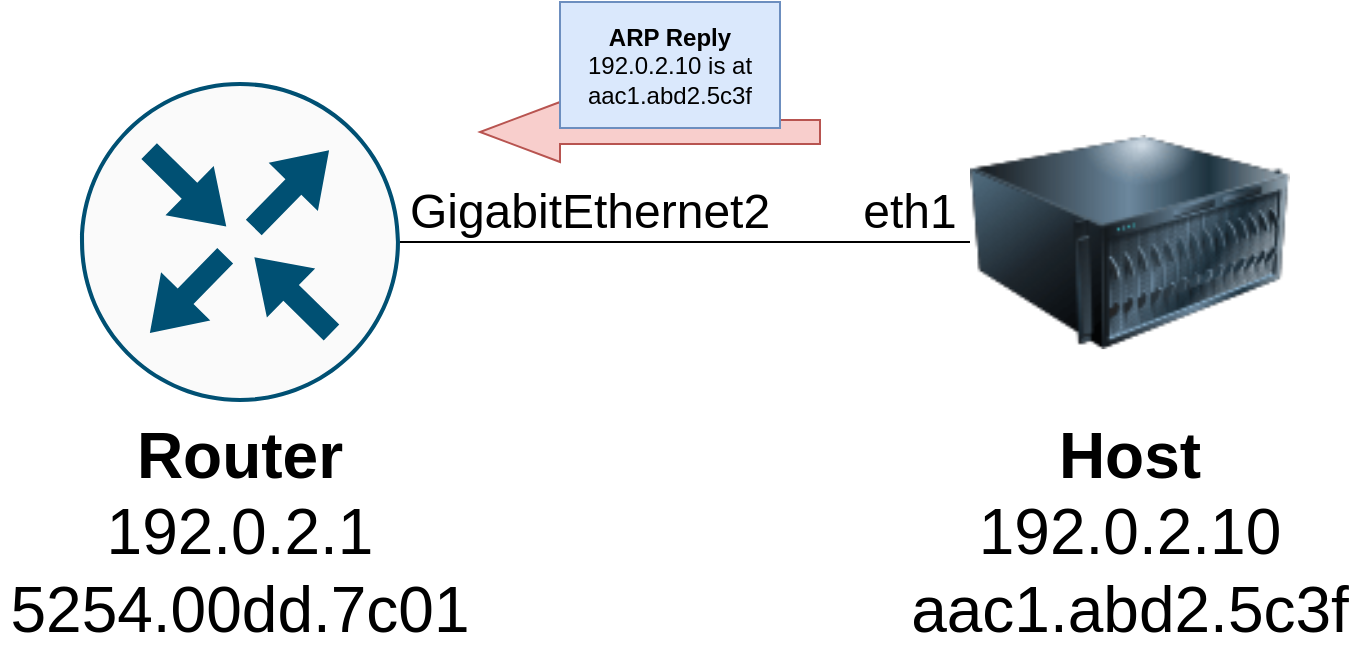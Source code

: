 <mxfile version="17.5.0" type="device"><diagram id="gkMwvEXVFvD15q9P0unt" name="Page-1"><mxGraphModel dx="780" dy="1112" grid="1" gridSize="10" guides="1" tooltips="1" connect="1" arrows="1" fold="1" page="1" pageScale="1" pageWidth="850" pageHeight="1100" math="0" shadow="0"><root><mxCell id="0"/><mxCell id="1" parent="0"/><mxCell id="rUtFMbiMm77uvTc8waQB-3" style="edgeStyle=orthogonalEdgeStyle;rounded=0;orthogonalLoop=1;jettySize=auto;html=1;exitX=1;exitY=0.5;exitDx=0;exitDy=0;exitPerimeter=0;entryX=0;entryY=0.5;entryDx=0;entryDy=0;endArrow=none;endFill=0;" parent="1" source="rUtFMbiMm77uvTc8waQB-1" target="rUtFMbiMm77uvTc8waQB-2" edge="1"><mxGeometry relative="1" as="geometry"/></mxCell><mxCell id="rUtFMbiMm77uvTc8waQB-1" value="" style="sketch=0;points=[[0.5,0,0],[1,0.5,0],[0.5,1,0],[0,0.5,0],[0.145,0.145,0],[0.856,0.145,0],[0.855,0.856,0],[0.145,0.855,0]];verticalLabelPosition=bottom;html=1;verticalAlign=top;aspect=fixed;align=center;pointerEvents=1;shape=mxgraph.cisco19.rect;prIcon=router;fillColor=#FAFAFA;strokeColor=#005073;" parent="1" vertex="1"><mxGeometry x="80" y="280" width="160" height="160" as="geometry"/></mxCell><mxCell id="rUtFMbiMm77uvTc8waQB-2" value="" style="image;html=1;image=img/lib/clip_art/computers/Server_128x128.png" parent="1" vertex="1"><mxGeometry x="525" y="280" width="160" height="160" as="geometry"/></mxCell><mxCell id="rUtFMbiMm77uvTc8waQB-4" value="&lt;font style=&quot;font-size: 32px&quot;&gt;&lt;b&gt;Router&lt;/b&gt;&lt;br&gt;192.0.2.1&lt;br&gt;5254.00dd.7c01&lt;/font&gt;" style="text;html=1;strokeColor=none;fillColor=none;align=center;verticalAlign=middle;whiteSpace=wrap;rounded=0;" parent="1" vertex="1"><mxGeometry x="40" y="450" width="240" height="110" as="geometry"/></mxCell><mxCell id="rUtFMbiMm77uvTc8waQB-5" value="&lt;font style=&quot;font-size: 32px&quot;&gt;&lt;b&gt;Host&lt;/b&gt;&lt;br&gt;192.0.2.10&lt;br&gt;aac1.abd2.5c3f&lt;/font&gt;" style="text;html=1;strokeColor=none;fillColor=none;align=center;verticalAlign=middle;whiteSpace=wrap;rounded=0;" parent="1" vertex="1"><mxGeometry x="490" y="450" width="230" height="110" as="geometry"/></mxCell><mxCell id="rUtFMbiMm77uvTc8waQB-6" value="&lt;font style=&quot;font-size: 24px&quot;&gt;GigabitEthernet2&lt;/font&gt;" style="text;html=1;strokeColor=none;fillColor=none;align=center;verticalAlign=middle;whiteSpace=wrap;rounded=0;fontSize=12;" parent="1" vertex="1"><mxGeometry x="290" y="335" width="90" height="20" as="geometry"/></mxCell><mxCell id="rUtFMbiMm77uvTc8waQB-8" value="&lt;font style=&quot;font-size: 24px&quot;&gt;eth1&lt;/font&gt;" style="text;html=1;strokeColor=none;fillColor=none;align=center;verticalAlign=middle;whiteSpace=wrap;rounded=0;fontSize=12;" parent="1" vertex="1"><mxGeometry x="470" y="330" width="50" height="30" as="geometry"/></mxCell><mxCell id="yRaKVGp9ywDn_agUIUlf-1" value="" style="html=1;shadow=0;dashed=0;align=center;verticalAlign=middle;shape=mxgraph.arrows2.arrow;dy=0.6;dx=40;notch=0;fillColor=#f8cecc;strokeColor=#b85450;rotation=-180;" vertex="1" parent="1"><mxGeometry x="280" y="290" width="170" height="30" as="geometry"/></mxCell><mxCell id="yRaKVGp9ywDn_agUIUlf-2" value="&lt;b&gt;ARP Reply&lt;/b&gt;&lt;br&gt;192.0.2.10 is at aac1.abd2.5c3f" style="rounded=0;whiteSpace=wrap;html=1;fillColor=#dae8fc;strokeColor=#6c8ebf;" vertex="1" parent="1"><mxGeometry x="320" y="240" width="110" height="63" as="geometry"/></mxCell></root></mxGraphModel></diagram></mxfile>